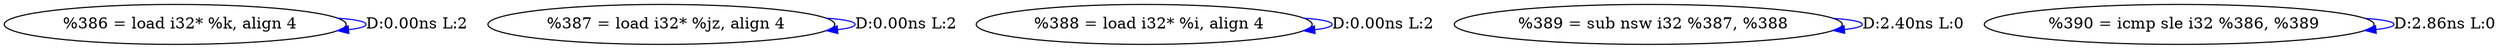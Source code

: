 digraph {
Node0x2d2ff80[label="  %386 = load i32* %k, align 4"];
Node0x2d2ff80 -> Node0x2d2ff80[label="D:0.00ns L:2",color=blue];
Node0x2d30060[label="  %387 = load i32* %jz, align 4"];
Node0x2d30060 -> Node0x2d30060[label="D:0.00ns L:2",color=blue];
Node0x2d30140[label="  %388 = load i32* %i, align 4"];
Node0x2d30140 -> Node0x2d30140[label="D:0.00ns L:2",color=blue];
Node0x2d30220[label="  %389 = sub nsw i32 %387, %388"];
Node0x2d30220 -> Node0x2d30220[label="D:2.40ns L:0",color=blue];
Node0x2d30300[label="  %390 = icmp sle i32 %386, %389"];
Node0x2d30300 -> Node0x2d30300[label="D:2.86ns L:0",color=blue];
}
